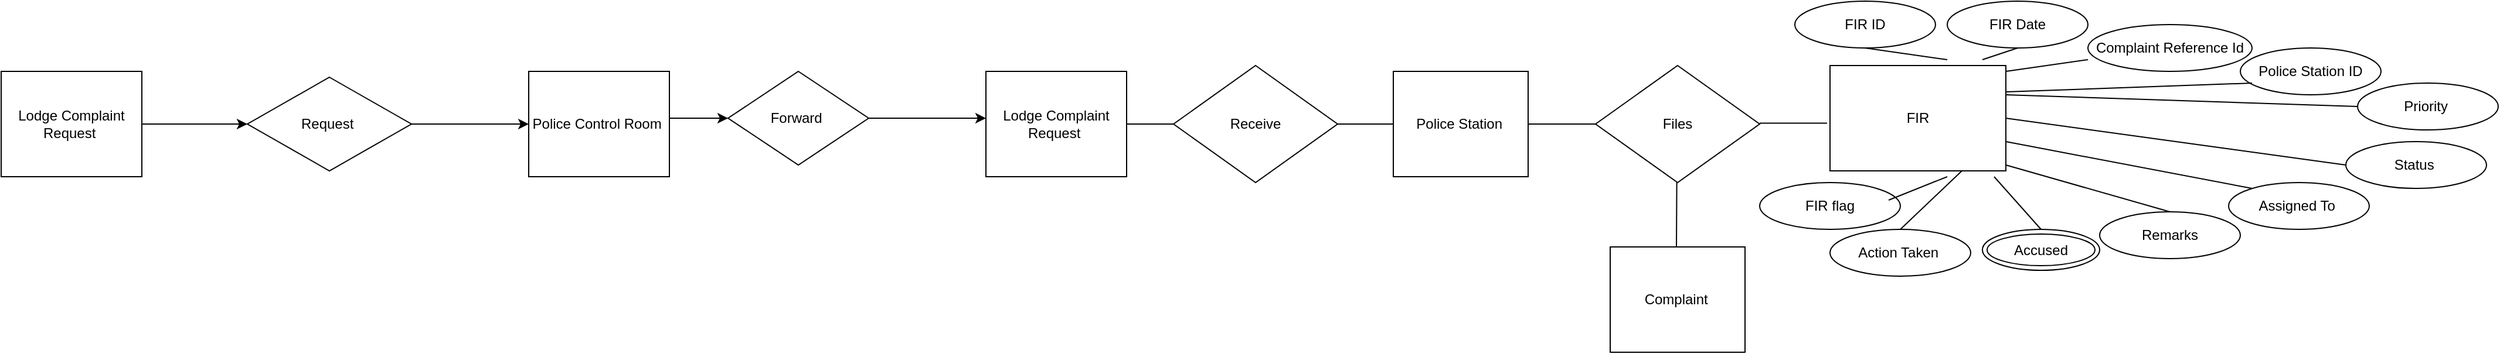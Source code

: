<mxfile version="14.2.7" type="github">
  <diagram id="5WC3AGwH0yqWIWggGe8_" name="Page-1">
    <mxGraphModel dx="1961" dy="304" grid="1" gridSize="10" guides="1" tooltips="1" connect="1" arrows="1" fold="1" page="1" pageScale="1" pageWidth="850" pageHeight="1100" math="0" shadow="0">
      <root>
        <mxCell id="0" />
        <mxCell id="1" parent="0" />
        <mxCell id="QmIhrJ8lpSsO_5ZJsjQt-74" value="" style="edgeStyle=orthogonalEdgeStyle;rounded=0;orthogonalLoop=1;jettySize=auto;html=1;" edge="1" parent="1" target="QmIhrJ8lpSsO_5ZJsjQt-1">
          <mxGeometry relative="1" as="geometry">
            <mxPoint x="-100" y="240" as="sourcePoint" />
            <Array as="points">
              <mxPoint x="-50" y="240" />
              <mxPoint x="-50" y="240" />
            </Array>
          </mxGeometry>
        </mxCell>
        <mxCell id="QmIhrJ8lpSsO_5ZJsjQt-1" value="Lodge Complaint Request&amp;nbsp;" style="rounded=0;whiteSpace=wrap;html=1;" vertex="1" parent="1">
          <mxGeometry y="200" width="120" height="90" as="geometry" />
        </mxCell>
        <mxCell id="QmIhrJ8lpSsO_5ZJsjQt-2" value="Receive" style="rhombus;whiteSpace=wrap;html=1;" vertex="1" parent="1">
          <mxGeometry x="160" y="195" width="140" height="100" as="geometry" />
        </mxCell>
        <mxCell id="QmIhrJ8lpSsO_5ZJsjQt-10" value="" style="endArrow=none;html=1;exitX=1;exitY=0.5;exitDx=0;exitDy=0;" edge="1" parent="1" source="QmIhrJ8lpSsO_5ZJsjQt-1">
          <mxGeometry width="50" height="50" relative="1" as="geometry">
            <mxPoint x="150" y="260" as="sourcePoint" />
            <mxPoint x="160" y="245" as="targetPoint" />
            <Array as="points" />
          </mxGeometry>
        </mxCell>
        <mxCell id="QmIhrJ8lpSsO_5ZJsjQt-11" value="" style="endArrow=none;html=1;exitX=1;exitY=0.5;exitDx=0;exitDy=0;entryX=0;entryY=0.5;entryDx=0;entryDy=0;" edge="1" parent="1" source="QmIhrJ8lpSsO_5ZJsjQt-2" target="QmIhrJ8lpSsO_5ZJsjQt-20">
          <mxGeometry width="50" height="50" relative="1" as="geometry">
            <mxPoint x="390" y="250" as="sourcePoint" />
            <mxPoint x="430" y="245" as="targetPoint" />
            <Array as="points" />
          </mxGeometry>
        </mxCell>
        <mxCell id="QmIhrJ8lpSsO_5ZJsjQt-14" value="Files" style="rhombus;whiteSpace=wrap;html=1;" vertex="1" parent="1">
          <mxGeometry x="520" y="195" width="140" height="100" as="geometry" />
        </mxCell>
        <mxCell id="QmIhrJ8lpSsO_5ZJsjQt-17" value="" style="endArrow=none;html=1;" edge="1" parent="1">
          <mxGeometry width="50" height="50" relative="1" as="geometry">
            <mxPoint x="589.29" y="295" as="sourcePoint" />
            <mxPoint x="589" y="350" as="targetPoint" />
            <Array as="points" />
          </mxGeometry>
        </mxCell>
        <mxCell id="QmIhrJ8lpSsO_5ZJsjQt-18" value="" style="endArrow=none;html=1;entryX=1;entryY=0.5;entryDx=0;entryDy=0;" edge="1" parent="1" target="QmIhrJ8lpSsO_5ZJsjQt-20">
          <mxGeometry width="50" height="50" relative="1" as="geometry">
            <mxPoint x="520" y="245" as="sourcePoint" />
            <mxPoint x="470" y="250" as="targetPoint" />
            <Array as="points" />
          </mxGeometry>
        </mxCell>
        <mxCell id="QmIhrJ8lpSsO_5ZJsjQt-20" value="Police Station&amp;nbsp;" style="rounded=0;whiteSpace=wrap;html=1;" vertex="1" parent="1">
          <mxGeometry x="347.5" y="200" width="115" height="90" as="geometry" />
        </mxCell>
        <mxCell id="QmIhrJ8lpSsO_5ZJsjQt-28" value="" style="endArrow=none;html=1;entryX=1;entryY=0.5;entryDx=0;entryDy=0;" edge="1" parent="1">
          <mxGeometry width="50" height="50" relative="1" as="geometry">
            <mxPoint x="717.5" y="244.29" as="sourcePoint" />
            <mxPoint x="660" y="244.29" as="targetPoint" />
            <Array as="points" />
          </mxGeometry>
        </mxCell>
        <mxCell id="QmIhrJ8lpSsO_5ZJsjQt-29" value="FIR" style="rounded=0;whiteSpace=wrap;html=1;" vertex="1" parent="1">
          <mxGeometry x="720" y="195" width="150" height="90" as="geometry" />
        </mxCell>
        <mxCell id="QmIhrJ8lpSsO_5ZJsjQt-30" value="Complaint&amp;nbsp;" style="rounded=0;whiteSpace=wrap;html=1;" vertex="1" parent="1">
          <mxGeometry x="532.5" y="350" width="115" height="90" as="geometry" />
        </mxCell>
        <mxCell id="QmIhrJ8lpSsO_5ZJsjQt-38" value="Remarks" style="ellipse;whiteSpace=wrap;html=1;" vertex="1" parent="1">
          <mxGeometry x="950" y="320" width="120" height="40" as="geometry" />
        </mxCell>
        <mxCell id="QmIhrJ8lpSsO_5ZJsjQt-39" value="Assigned To&amp;nbsp;" style="ellipse;whiteSpace=wrap;html=1;" vertex="1" parent="1">
          <mxGeometry x="1060" y="295" width="120" height="40" as="geometry" />
        </mxCell>
        <mxCell id="QmIhrJ8lpSsO_5ZJsjQt-40" value="Status&amp;nbsp;" style="ellipse;whiteSpace=wrap;html=1;" vertex="1" parent="1">
          <mxGeometry x="1160" y="260" width="120" height="40" as="geometry" />
        </mxCell>
        <mxCell id="QmIhrJ8lpSsO_5ZJsjQt-41" value="Priority&amp;nbsp;" style="ellipse;whiteSpace=wrap;html=1;" vertex="1" parent="1">
          <mxGeometry x="1170" y="210" width="120" height="40" as="geometry" />
        </mxCell>
        <mxCell id="QmIhrJ8lpSsO_5ZJsjQt-42" value="Police Station ID" style="ellipse;whiteSpace=wrap;html=1;" vertex="1" parent="1">
          <mxGeometry x="1070" y="180" width="120" height="40" as="geometry" />
        </mxCell>
        <mxCell id="QmIhrJ8lpSsO_5ZJsjQt-43" value="Complaint Reference Id" style="ellipse;whiteSpace=wrap;html=1;" vertex="1" parent="1">
          <mxGeometry x="940" y="160" width="140" height="40" as="geometry" />
        </mxCell>
        <mxCell id="QmIhrJ8lpSsO_5ZJsjQt-44" value="FIR Date" style="ellipse;whiteSpace=wrap;html=1;" vertex="1" parent="1">
          <mxGeometry x="820" y="140" width="120" height="40" as="geometry" />
        </mxCell>
        <mxCell id="QmIhrJ8lpSsO_5ZJsjQt-45" value="FIR ID" style="ellipse;whiteSpace=wrap;html=1;movable=1;resizable=1;rotatable=1;deletable=1;editable=1;connectable=1;" vertex="1" parent="1">
          <mxGeometry x="690" y="140" width="120" height="40" as="geometry" />
        </mxCell>
        <mxCell id="QmIhrJ8lpSsO_5ZJsjQt-46" value="Action Taken&amp;nbsp;" style="ellipse;whiteSpace=wrap;html=1;" vertex="1" parent="1">
          <mxGeometry x="720" y="335" width="120" height="40" as="geometry" />
        </mxCell>
        <mxCell id="QmIhrJ8lpSsO_5ZJsjQt-47" value="FIR flag" style="ellipse;whiteSpace=wrap;html=1;" vertex="1" parent="1">
          <mxGeometry x="660" y="295" width="120" height="40" as="geometry" />
        </mxCell>
        <mxCell id="QmIhrJ8lpSsO_5ZJsjQt-51" value="" style="endArrow=none;html=1;exitX=0.5;exitY=1;exitDx=0;exitDy=0;" edge="1" parent="1" source="QmIhrJ8lpSsO_5ZJsjQt-45">
          <mxGeometry width="50" height="50" relative="1" as="geometry">
            <mxPoint x="790" y="250" as="sourcePoint" />
            <mxPoint x="820" y="190" as="targetPoint" />
          </mxGeometry>
        </mxCell>
        <mxCell id="QmIhrJ8lpSsO_5ZJsjQt-52" value="" style="endArrow=none;html=1;entryX=0.5;entryY=1;entryDx=0;entryDy=0;" edge="1" parent="1" target="QmIhrJ8lpSsO_5ZJsjQt-44">
          <mxGeometry width="50" height="50" relative="1" as="geometry">
            <mxPoint x="850" y="190" as="sourcePoint" />
            <mxPoint x="830.0" y="200.0" as="targetPoint" />
          </mxGeometry>
        </mxCell>
        <mxCell id="QmIhrJ8lpSsO_5ZJsjQt-53" value="" style="endArrow=none;html=1;" edge="1" parent="1">
          <mxGeometry width="50" height="50" relative="1" as="geometry">
            <mxPoint x="870" y="200" as="sourcePoint" />
            <mxPoint x="940" y="190" as="targetPoint" />
          </mxGeometry>
        </mxCell>
        <mxCell id="QmIhrJ8lpSsO_5ZJsjQt-55" value="" style="endArrow=none;html=1;exitX=1;exitY=0.25;exitDx=0;exitDy=0;" edge="1" parent="1" source="QmIhrJ8lpSsO_5ZJsjQt-29">
          <mxGeometry width="50" height="50" relative="1" as="geometry">
            <mxPoint x="890" y="214" as="sourcePoint" />
            <mxPoint x="1080" y="210" as="targetPoint" />
          </mxGeometry>
        </mxCell>
        <mxCell id="QmIhrJ8lpSsO_5ZJsjQt-58" value="" style="endArrow=none;html=1;entryX=0;entryY=0.5;entryDx=0;entryDy=0;" edge="1" parent="1" target="QmIhrJ8lpSsO_5ZJsjQt-41">
          <mxGeometry width="50" height="50" relative="1" as="geometry">
            <mxPoint x="870.0" y="220" as="sourcePoint" />
            <mxPoint x="1140" y="226" as="targetPoint" />
          </mxGeometry>
        </mxCell>
        <mxCell id="QmIhrJ8lpSsO_5ZJsjQt-59" value="" style="endArrow=none;html=1;entryX=0;entryY=0.5;entryDx=0;entryDy=0;" edge="1" parent="1" target="QmIhrJ8lpSsO_5ZJsjQt-40">
          <mxGeometry width="50" height="50" relative="1" as="geometry">
            <mxPoint x="870" y="240" as="sourcePoint" />
            <mxPoint x="1180.0" y="240" as="targetPoint" />
          </mxGeometry>
        </mxCell>
        <mxCell id="QmIhrJ8lpSsO_5ZJsjQt-60" value="" style="endArrow=none;html=1;" edge="1" parent="1">
          <mxGeometry width="50" height="50" relative="1" as="geometry">
            <mxPoint x="870.0" y="260" as="sourcePoint" />
            <mxPoint x="1080" y="300" as="targetPoint" />
          </mxGeometry>
        </mxCell>
        <mxCell id="QmIhrJ8lpSsO_5ZJsjQt-61" value="" style="endArrow=none;html=1;entryX=0.5;entryY=0;entryDx=0;entryDy=0;" edge="1" parent="1" target="QmIhrJ8lpSsO_5ZJsjQt-38">
          <mxGeometry width="50" height="50" relative="1" as="geometry">
            <mxPoint x="870" y="280" as="sourcePoint" />
            <mxPoint x="1090" y="310" as="targetPoint" />
          </mxGeometry>
        </mxCell>
        <mxCell id="QmIhrJ8lpSsO_5ZJsjQt-62" value="" style="endArrow=none;html=1;entryX=0.5;entryY=0;entryDx=0;entryDy=0;" edge="1" parent="1">
          <mxGeometry width="50" height="50" relative="1" as="geometry">
            <mxPoint x="860" y="290" as="sourcePoint" />
            <mxPoint x="900.0" y="335" as="targetPoint" />
          </mxGeometry>
        </mxCell>
        <mxCell id="QmIhrJ8lpSsO_5ZJsjQt-63" value="" style="endArrow=none;html=1;exitX=0.75;exitY=1;exitDx=0;exitDy=0;entryX=0.5;entryY=0;entryDx=0;entryDy=0;" edge="1" parent="1" source="QmIhrJ8lpSsO_5ZJsjQt-29" target="QmIhrJ8lpSsO_5ZJsjQt-46">
          <mxGeometry width="50" height="50" relative="1" as="geometry">
            <mxPoint x="870.0" y="300" as="sourcePoint" />
            <mxPoint x="790" y="330" as="targetPoint" />
          </mxGeometry>
        </mxCell>
        <mxCell id="QmIhrJ8lpSsO_5ZJsjQt-65" value="" style="endArrow=none;html=1;" edge="1" parent="1">
          <mxGeometry width="50" height="50" relative="1" as="geometry">
            <mxPoint x="820" y="290" as="sourcePoint" />
            <mxPoint x="770" y="310" as="targetPoint" />
          </mxGeometry>
        </mxCell>
        <mxCell id="QmIhrJ8lpSsO_5ZJsjQt-72" value="Accused" style="ellipse;shape=doubleEllipse;whiteSpace=wrap;html=1;" vertex="1" parent="1">
          <mxGeometry x="850" y="335" width="100" height="35" as="geometry" />
        </mxCell>
        <mxCell id="QmIhrJ8lpSsO_5ZJsjQt-76" value="" style="edgeStyle=orthogonalEdgeStyle;rounded=0;orthogonalLoop=1;jettySize=auto;html=1;entryX=0;entryY=0.5;entryDx=0;entryDy=0;exitX=1;exitY=0.444;exitDx=0;exitDy=0;exitPerimeter=0;" edge="1" parent="1" source="QmIhrJ8lpSsO_5ZJsjQt-75" target="QmIhrJ8lpSsO_5ZJsjQt-73">
          <mxGeometry relative="1" as="geometry">
            <mxPoint x="-260" y="240" as="sourcePoint" />
            <mxPoint x="-200" y="240" as="targetPoint" />
            <Array as="points" />
          </mxGeometry>
        </mxCell>
        <mxCell id="QmIhrJ8lpSsO_5ZJsjQt-73" value="Forward&amp;nbsp;" style="rhombus;whiteSpace=wrap;html=1;rounded=0;" vertex="1" parent="1">
          <mxGeometry x="-220" y="200" width="120" height="80" as="geometry" />
        </mxCell>
        <mxCell id="QmIhrJ8lpSsO_5ZJsjQt-80" value="" style="edgeStyle=orthogonalEdgeStyle;rounded=0;orthogonalLoop=1;jettySize=auto;html=1;" edge="1" parent="1" source="QmIhrJ8lpSsO_5ZJsjQt-79" target="QmIhrJ8lpSsO_5ZJsjQt-75">
          <mxGeometry relative="1" as="geometry" />
        </mxCell>
        <mxCell id="QmIhrJ8lpSsO_5ZJsjQt-75" value="Police Control Room&amp;nbsp;" style="whiteSpace=wrap;html=1;rounded=0;" vertex="1" parent="1">
          <mxGeometry x="-390" y="200" width="120" height="90" as="geometry" />
        </mxCell>
        <mxCell id="QmIhrJ8lpSsO_5ZJsjQt-82" value="" style="edgeStyle=orthogonalEdgeStyle;rounded=0;orthogonalLoop=1;jettySize=auto;html=1;" edge="1" parent="1" source="QmIhrJ8lpSsO_5ZJsjQt-81" target="QmIhrJ8lpSsO_5ZJsjQt-79">
          <mxGeometry relative="1" as="geometry" />
        </mxCell>
        <mxCell id="QmIhrJ8lpSsO_5ZJsjQt-79" value="Request&amp;nbsp;" style="rhombus;whiteSpace=wrap;html=1;rounded=0;" vertex="1" parent="1">
          <mxGeometry x="-630" y="205" width="140" height="80" as="geometry" />
        </mxCell>
        <mxCell id="QmIhrJ8lpSsO_5ZJsjQt-81" value="Lodge Complaint Request&amp;nbsp;" style="whiteSpace=wrap;html=1;rounded=0;" vertex="1" parent="1">
          <mxGeometry x="-840" y="200" width="120" height="90" as="geometry" />
        </mxCell>
      </root>
    </mxGraphModel>
  </diagram>
</mxfile>
